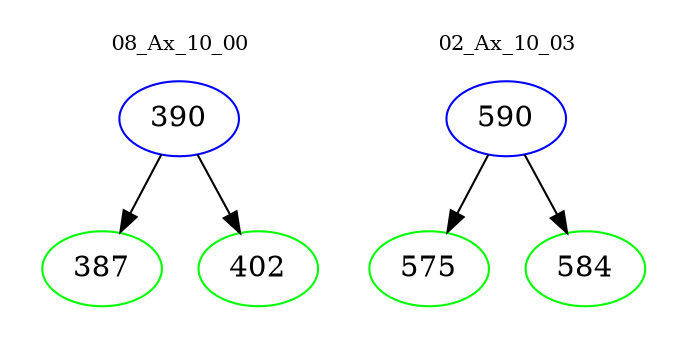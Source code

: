 digraph{
subgraph cluster_0 {
color = white
label = "08_Ax_10_00";
fontsize=10;
T0_390 [label="390", color="blue"]
T0_390 -> T0_387 [color="black"]
T0_387 [label="387", color="green"]
T0_390 -> T0_402 [color="black"]
T0_402 [label="402", color="green"]
}
subgraph cluster_1 {
color = white
label = "02_Ax_10_03";
fontsize=10;
T1_590 [label="590", color="blue"]
T1_590 -> T1_575 [color="black"]
T1_575 [label="575", color="green"]
T1_590 -> T1_584 [color="black"]
T1_584 [label="584", color="green"]
}
}
